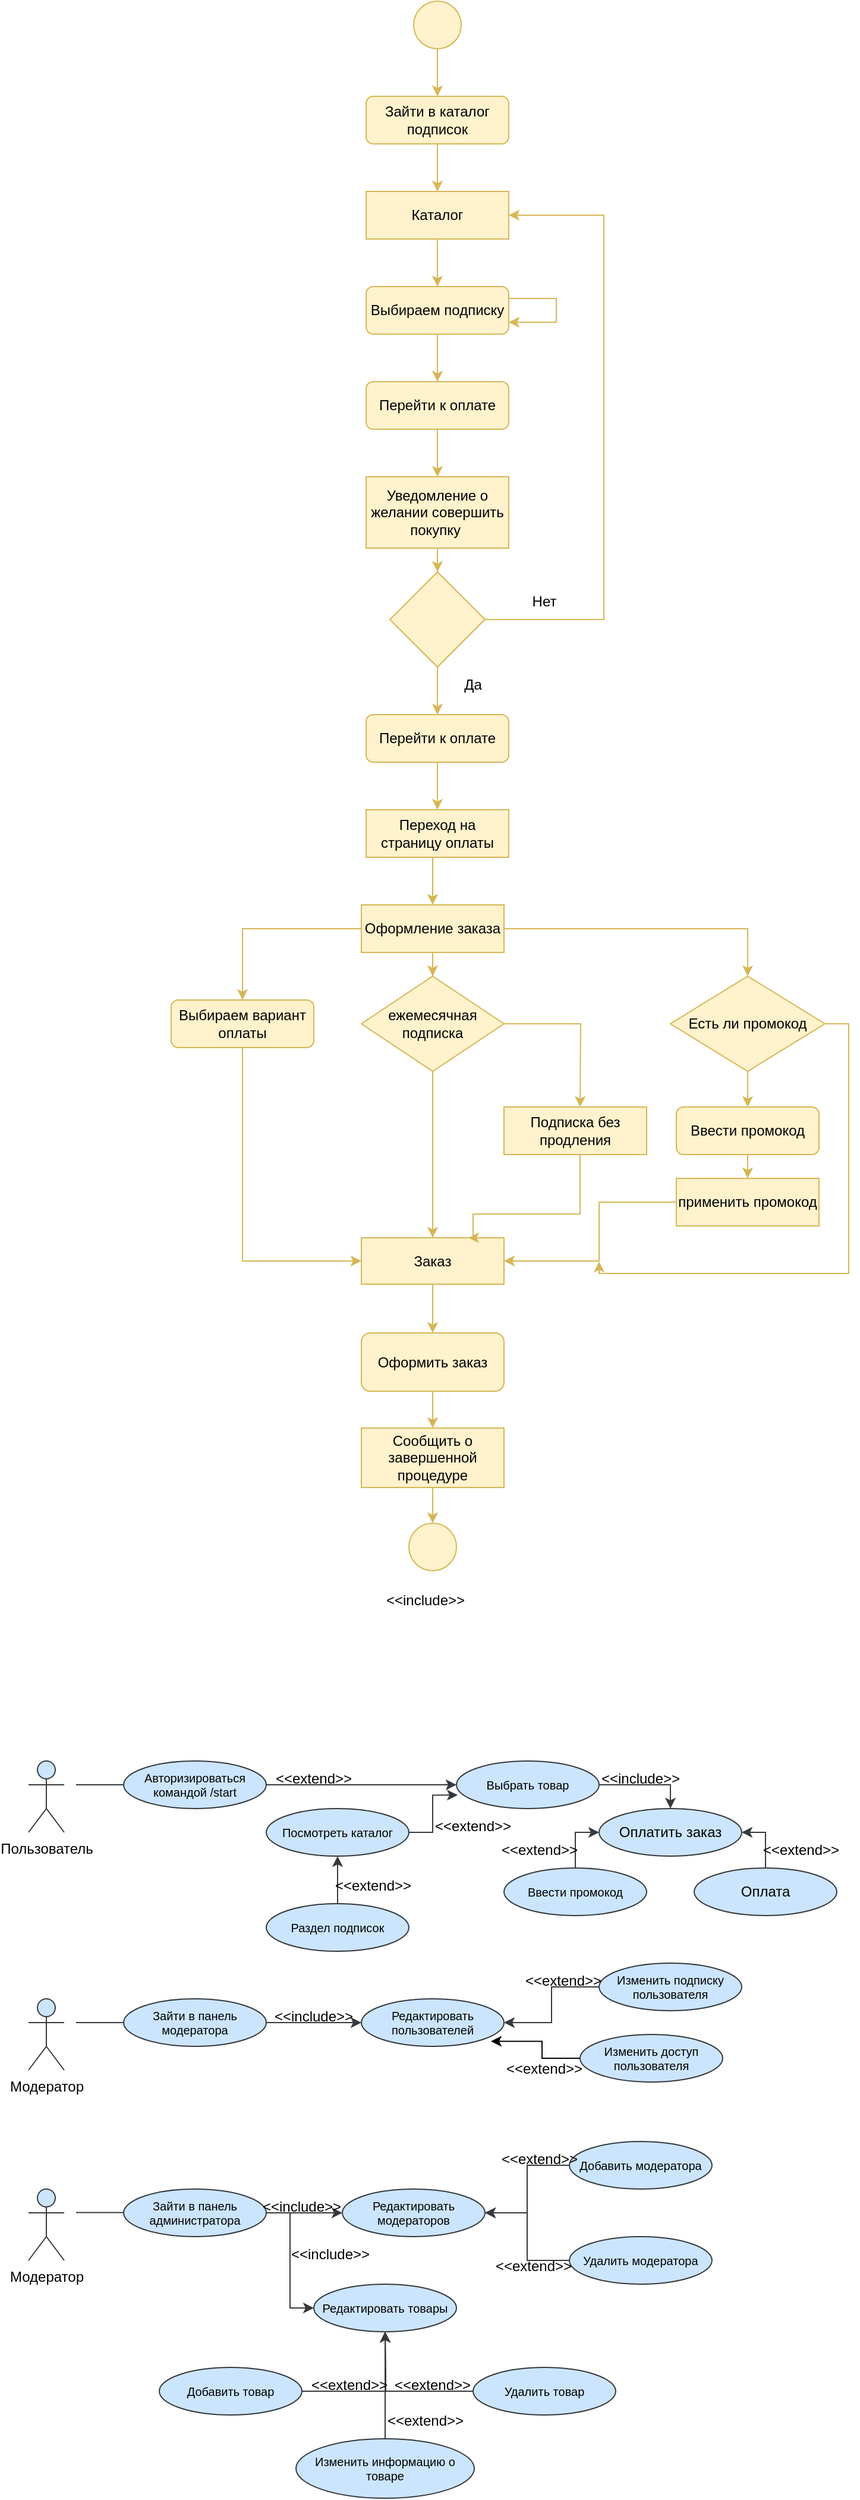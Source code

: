 <mxfile version="21.2.0" type="github">
  <diagram id="C5RBs43oDa-KdzZeNtuy" name="Page-1">
    <mxGraphModel dx="1311" dy="750" grid="1" gridSize="10" guides="1" tooltips="1" connect="1" arrows="1" fold="1" page="1" pageScale="1" pageWidth="827" pageHeight="1169" math="0" shadow="0">
      <root>
        <mxCell id="WIyWlLk6GJQsqaUBKTNV-0" />
        <mxCell id="WIyWlLk6GJQsqaUBKTNV-1" parent="WIyWlLk6GJQsqaUBKTNV-0" />
        <mxCell id="kF7ES35YBefr3OrdqdtW-0" value="" style="ellipse;whiteSpace=wrap;html=1;aspect=fixed;fillColor=#fff2cc;strokeColor=#d6b656;" vertex="1" parent="WIyWlLk6GJQsqaUBKTNV-1">
          <mxGeometry x="404" width="40" height="40" as="geometry" />
        </mxCell>
        <mxCell id="kF7ES35YBefr3OrdqdtW-1" value="" style="endArrow=classic;html=1;rounded=0;exitX=0.5;exitY=1;exitDx=0;exitDy=0;fillColor=#fff2cc;strokeColor=#d6b656;" edge="1" parent="WIyWlLk6GJQsqaUBKTNV-1" source="kF7ES35YBefr3OrdqdtW-0" target="kF7ES35YBefr3OrdqdtW-2">
          <mxGeometry width="50" height="50" relative="1" as="geometry">
            <mxPoint x="374" y="190" as="sourcePoint" />
            <mxPoint x="424" y="80" as="targetPoint" />
          </mxGeometry>
        </mxCell>
        <mxCell id="kF7ES35YBefr3OrdqdtW-5" style="edgeStyle=orthogonalEdgeStyle;rounded=0;orthogonalLoop=1;jettySize=auto;html=1;entryX=0.5;entryY=0;entryDx=0;entryDy=0;fillColor=#fff2cc;strokeColor=#d6b656;" edge="1" parent="WIyWlLk6GJQsqaUBKTNV-1" source="kF7ES35YBefr3OrdqdtW-2" target="kF7ES35YBefr3OrdqdtW-3">
          <mxGeometry relative="1" as="geometry" />
        </mxCell>
        <mxCell id="kF7ES35YBefr3OrdqdtW-2" value="Зайти в каталог подписок" style="rounded=1;whiteSpace=wrap;html=1;fillColor=#fff2cc;strokeColor=#d6b656;" vertex="1" parent="WIyWlLk6GJQsqaUBKTNV-1">
          <mxGeometry x="364" y="80" width="120" height="40" as="geometry" />
        </mxCell>
        <mxCell id="kF7ES35YBefr3OrdqdtW-3" value="Каталог" style="rounded=0;whiteSpace=wrap;html=1;fillColor=#fff2cc;strokeColor=#d6b656;" vertex="1" parent="WIyWlLk6GJQsqaUBKTNV-1">
          <mxGeometry x="364" y="160" width="120" height="40" as="geometry" />
        </mxCell>
        <mxCell id="kF7ES35YBefr3OrdqdtW-6" value="" style="endArrow=classic;html=1;rounded=0;exitX=0.5;exitY=1;exitDx=0;exitDy=0;fillColor=#fff2cc;strokeColor=#d6b656;" edge="1" parent="WIyWlLk6GJQsqaUBKTNV-1" source="kF7ES35YBefr3OrdqdtW-3">
          <mxGeometry width="50" height="50" relative="1" as="geometry">
            <mxPoint x="314" y="310" as="sourcePoint" />
            <mxPoint x="424" y="240" as="targetPoint" />
          </mxGeometry>
        </mxCell>
        <mxCell id="kF7ES35YBefr3OrdqdtW-7" value="Выбираем подписку" style="rounded=1;whiteSpace=wrap;html=1;fillColor=#fff2cc;strokeColor=#d6b656;" vertex="1" parent="WIyWlLk6GJQsqaUBKTNV-1">
          <mxGeometry x="364" y="240" width="120" height="40" as="geometry" />
        </mxCell>
        <mxCell id="kF7ES35YBefr3OrdqdtW-8" value="" style="endArrow=classic;html=1;rounded=0;exitX=1;exitY=0.25;exitDx=0;exitDy=0;entryX=1;entryY=0.75;entryDx=0;entryDy=0;fillColor=#fff2cc;strokeColor=#d6b656;" edge="1" parent="WIyWlLk6GJQsqaUBKTNV-1" source="kF7ES35YBefr3OrdqdtW-7" target="kF7ES35YBefr3OrdqdtW-7">
          <mxGeometry width="50" height="50" relative="1" as="geometry">
            <mxPoint x="314" y="310" as="sourcePoint" />
            <mxPoint x="364" y="260" as="targetPoint" />
            <Array as="points">
              <mxPoint x="524" y="250" />
              <mxPoint x="524" y="260" />
              <mxPoint x="524" y="270" />
            </Array>
          </mxGeometry>
        </mxCell>
        <mxCell id="kF7ES35YBefr3OrdqdtW-9" value="" style="endArrow=classic;html=1;rounded=0;exitX=0.5;exitY=1;exitDx=0;exitDy=0;fillColor=#fff2cc;strokeColor=#d6b656;" edge="1" parent="WIyWlLk6GJQsqaUBKTNV-1" source="kF7ES35YBefr3OrdqdtW-7">
          <mxGeometry width="50" height="50" relative="1" as="geometry">
            <mxPoint x="314" y="310" as="sourcePoint" />
            <mxPoint x="424" y="320" as="targetPoint" />
          </mxGeometry>
        </mxCell>
        <mxCell id="kF7ES35YBefr3OrdqdtW-12" style="edgeStyle=orthogonalEdgeStyle;rounded=0;orthogonalLoop=1;jettySize=auto;html=1;entryX=0.5;entryY=0;entryDx=0;entryDy=0;fillColor=#fff2cc;strokeColor=#d6b656;" edge="1" parent="WIyWlLk6GJQsqaUBKTNV-1" source="kF7ES35YBefr3OrdqdtW-10" target="kF7ES35YBefr3OrdqdtW-11">
          <mxGeometry relative="1" as="geometry" />
        </mxCell>
        <mxCell id="kF7ES35YBefr3OrdqdtW-10" value="Перейти к оплате" style="rounded=1;whiteSpace=wrap;html=1;fillColor=#fff2cc;strokeColor=#d6b656;" vertex="1" parent="WIyWlLk6GJQsqaUBKTNV-1">
          <mxGeometry x="364" y="320" width="120" height="40" as="geometry" />
        </mxCell>
        <mxCell id="kF7ES35YBefr3OrdqdtW-14" style="edgeStyle=orthogonalEdgeStyle;rounded=0;orthogonalLoop=1;jettySize=auto;html=1;entryX=0.5;entryY=0;entryDx=0;entryDy=0;fillColor=#fff2cc;strokeColor=#d6b656;" edge="1" parent="WIyWlLk6GJQsqaUBKTNV-1" source="kF7ES35YBefr3OrdqdtW-11" target="kF7ES35YBefr3OrdqdtW-13">
          <mxGeometry relative="1" as="geometry" />
        </mxCell>
        <mxCell id="kF7ES35YBefr3OrdqdtW-11" value="Уведомление о желании совершить покупку&amp;nbsp;" style="rounded=0;whiteSpace=wrap;html=1;fillColor=#fff2cc;strokeColor=#d6b656;" vertex="1" parent="WIyWlLk6GJQsqaUBKTNV-1">
          <mxGeometry x="364" y="400" width="120" height="60" as="geometry" />
        </mxCell>
        <mxCell id="kF7ES35YBefr3OrdqdtW-15" style="edgeStyle=orthogonalEdgeStyle;rounded=0;orthogonalLoop=1;jettySize=auto;html=1;entryX=1;entryY=0.5;entryDx=0;entryDy=0;fillColor=#fff2cc;strokeColor=#d6b656;" edge="1" parent="WIyWlLk6GJQsqaUBKTNV-1" source="kF7ES35YBefr3OrdqdtW-13" target="kF7ES35YBefr3OrdqdtW-3">
          <mxGeometry relative="1" as="geometry">
            <Array as="points">
              <mxPoint x="564" y="520" />
              <mxPoint x="564" y="180" />
            </Array>
          </mxGeometry>
        </mxCell>
        <mxCell id="kF7ES35YBefr3OrdqdtW-18" style="edgeStyle=orthogonalEdgeStyle;rounded=0;orthogonalLoop=1;jettySize=auto;html=1;entryX=0.5;entryY=0;entryDx=0;entryDy=0;fillColor=#fff2cc;strokeColor=#d6b656;" edge="1" parent="WIyWlLk6GJQsqaUBKTNV-1" source="kF7ES35YBefr3OrdqdtW-13" target="kF7ES35YBefr3OrdqdtW-17">
          <mxGeometry relative="1" as="geometry" />
        </mxCell>
        <mxCell id="kF7ES35YBefr3OrdqdtW-13" value="" style="rhombus;whiteSpace=wrap;html=1;fillColor=#fff2cc;strokeColor=#d6b656;" vertex="1" parent="WIyWlLk6GJQsqaUBKTNV-1">
          <mxGeometry x="384" y="480" width="80" height="80" as="geometry" />
        </mxCell>
        <mxCell id="kF7ES35YBefr3OrdqdtW-16" value="Нет" style="text;html=1;align=center;verticalAlign=middle;whiteSpace=wrap;rounded=0;" vertex="1" parent="WIyWlLk6GJQsqaUBKTNV-1">
          <mxGeometry x="484" y="490" width="60" height="30" as="geometry" />
        </mxCell>
        <mxCell id="kF7ES35YBefr3OrdqdtW-21" style="edgeStyle=orthogonalEdgeStyle;rounded=0;orthogonalLoop=1;jettySize=auto;html=1;entryX=0.5;entryY=0;entryDx=0;entryDy=0;fillColor=#fff2cc;strokeColor=#d6b656;" edge="1" parent="WIyWlLk6GJQsqaUBKTNV-1" source="kF7ES35YBefr3OrdqdtW-17" target="kF7ES35YBefr3OrdqdtW-20">
          <mxGeometry relative="1" as="geometry" />
        </mxCell>
        <mxCell id="kF7ES35YBefr3OrdqdtW-17" value="Перейти к оплате" style="rounded=1;whiteSpace=wrap;html=1;fillColor=#fff2cc;strokeColor=#d6b656;" vertex="1" parent="WIyWlLk6GJQsqaUBKTNV-1">
          <mxGeometry x="364" y="600" width="120" height="40" as="geometry" />
        </mxCell>
        <mxCell id="kF7ES35YBefr3OrdqdtW-19" value="Да" style="text;html=1;align=center;verticalAlign=middle;whiteSpace=wrap;rounded=0;" vertex="1" parent="WIyWlLk6GJQsqaUBKTNV-1">
          <mxGeometry x="424" y="560" width="60" height="30" as="geometry" />
        </mxCell>
        <mxCell id="kF7ES35YBefr3OrdqdtW-23" style="edgeStyle=orthogonalEdgeStyle;rounded=0;orthogonalLoop=1;jettySize=auto;html=1;entryX=0.5;entryY=0;entryDx=0;entryDy=0;fillColor=#fff2cc;strokeColor=#d6b656;" edge="1" parent="WIyWlLk6GJQsqaUBKTNV-1" source="kF7ES35YBefr3OrdqdtW-20" target="kF7ES35YBefr3OrdqdtW-22">
          <mxGeometry relative="1" as="geometry">
            <Array as="points">
              <mxPoint x="420" y="740" />
              <mxPoint x="420" y="740" />
            </Array>
          </mxGeometry>
        </mxCell>
        <mxCell id="kF7ES35YBefr3OrdqdtW-20" value="Переход на страницу оплаты" style="rounded=0;whiteSpace=wrap;html=1;fillColor=#fff2cc;strokeColor=#d6b656;" vertex="1" parent="WIyWlLk6GJQsqaUBKTNV-1">
          <mxGeometry x="364" y="680" width="120" height="40" as="geometry" />
        </mxCell>
        <mxCell id="kF7ES35YBefr3OrdqdtW-25" style="edgeStyle=orthogonalEdgeStyle;rounded=0;orthogonalLoop=1;jettySize=auto;html=1;entryX=0.5;entryY=0;entryDx=0;entryDy=0;fillColor=#fff2cc;strokeColor=#d6b656;" edge="1" parent="WIyWlLk6GJQsqaUBKTNV-1" source="kF7ES35YBefr3OrdqdtW-22" target="kF7ES35YBefr3OrdqdtW-24">
          <mxGeometry relative="1" as="geometry" />
        </mxCell>
        <mxCell id="kF7ES35YBefr3OrdqdtW-27" style="edgeStyle=orthogonalEdgeStyle;rounded=0;orthogonalLoop=1;jettySize=auto;html=1;entryX=0.5;entryY=0;entryDx=0;entryDy=0;fillColor=#fff2cc;strokeColor=#d6b656;" edge="1" parent="WIyWlLk6GJQsqaUBKTNV-1" source="kF7ES35YBefr3OrdqdtW-22" target="kF7ES35YBefr3OrdqdtW-26">
          <mxGeometry relative="1" as="geometry" />
        </mxCell>
        <mxCell id="kF7ES35YBefr3OrdqdtW-44" style="edgeStyle=orthogonalEdgeStyle;rounded=0;orthogonalLoop=1;jettySize=auto;html=1;entryX=0.5;entryY=0;entryDx=0;entryDy=0;fillColor=#fff2cc;strokeColor=#d6b656;" edge="1" parent="WIyWlLk6GJQsqaUBKTNV-1" source="kF7ES35YBefr3OrdqdtW-22" target="kF7ES35YBefr3OrdqdtW-42">
          <mxGeometry relative="1" as="geometry" />
        </mxCell>
        <mxCell id="kF7ES35YBefr3OrdqdtW-22" value="Оформление заказа" style="rounded=0;whiteSpace=wrap;html=1;fillColor=#fff2cc;strokeColor=#d6b656;" vertex="1" parent="WIyWlLk6GJQsqaUBKTNV-1">
          <mxGeometry x="360" y="760" width="120" height="40" as="geometry" />
        </mxCell>
        <mxCell id="kF7ES35YBefr3OrdqdtW-51" style="edgeStyle=orthogonalEdgeStyle;rounded=0;orthogonalLoop=1;jettySize=auto;html=1;entryX=0;entryY=0.5;entryDx=0;entryDy=0;fillColor=#fff2cc;strokeColor=#d6b656;" edge="1" parent="WIyWlLk6GJQsqaUBKTNV-1" source="kF7ES35YBefr3OrdqdtW-24" target="kF7ES35YBefr3OrdqdtW-30">
          <mxGeometry relative="1" as="geometry">
            <Array as="points">
              <mxPoint x="260" y="1060" />
            </Array>
          </mxGeometry>
        </mxCell>
        <mxCell id="kF7ES35YBefr3OrdqdtW-24" value="Выбираем вариант оплаты" style="rounded=1;whiteSpace=wrap;html=1;fillColor=#fff2cc;strokeColor=#d6b656;" vertex="1" parent="WIyWlLk6GJQsqaUBKTNV-1">
          <mxGeometry x="200" y="840" width="120" height="40" as="geometry" />
        </mxCell>
        <mxCell id="kF7ES35YBefr3OrdqdtW-31" style="edgeStyle=orthogonalEdgeStyle;rounded=0;orthogonalLoop=1;jettySize=auto;html=1;entryX=0.5;entryY=0;entryDx=0;entryDy=0;fillColor=#fff2cc;strokeColor=#d6b656;" edge="1" parent="WIyWlLk6GJQsqaUBKTNV-1" source="kF7ES35YBefr3OrdqdtW-26" target="kF7ES35YBefr3OrdqdtW-30">
          <mxGeometry relative="1" as="geometry" />
        </mxCell>
        <mxCell id="kF7ES35YBefr3OrdqdtW-36" style="edgeStyle=orthogonalEdgeStyle;rounded=0;orthogonalLoop=1;jettySize=auto;html=1;fillColor=#fff2cc;strokeColor=#d6b656;" edge="1" parent="WIyWlLk6GJQsqaUBKTNV-1" source="kF7ES35YBefr3OrdqdtW-26">
          <mxGeometry relative="1" as="geometry">
            <mxPoint x="544" y="930" as="targetPoint" />
          </mxGeometry>
        </mxCell>
        <mxCell id="kF7ES35YBefr3OrdqdtW-26" value="ежемесячная подписка" style="rhombus;whiteSpace=wrap;html=1;fillColor=#fff2cc;strokeColor=#d6b656;" vertex="1" parent="WIyWlLk6GJQsqaUBKTNV-1">
          <mxGeometry x="360" y="820" width="120" height="80" as="geometry" />
        </mxCell>
        <mxCell id="kF7ES35YBefr3OrdqdtW-60" style="edgeStyle=orthogonalEdgeStyle;rounded=0;orthogonalLoop=1;jettySize=auto;html=1;fillColor=#fff2cc;strokeColor=#d6b656;" edge="1" parent="WIyWlLk6GJQsqaUBKTNV-1" source="kF7ES35YBefr3OrdqdtW-30" target="kF7ES35YBefr3OrdqdtW-55">
          <mxGeometry relative="1" as="geometry" />
        </mxCell>
        <mxCell id="kF7ES35YBefr3OrdqdtW-30" value="Заказ" style="rounded=0;whiteSpace=wrap;html=1;fillColor=#fff2cc;strokeColor=#d6b656;" vertex="1" parent="WIyWlLk6GJQsqaUBKTNV-1">
          <mxGeometry x="360" y="1040" width="120" height="39" as="geometry" />
        </mxCell>
        <mxCell id="kF7ES35YBefr3OrdqdtW-40" style="edgeStyle=orthogonalEdgeStyle;rounded=0;orthogonalLoop=1;jettySize=auto;html=1;entryX=0.75;entryY=0;entryDx=0;entryDy=0;fillColor=#fff2cc;strokeColor=#d6b656;" edge="1" parent="WIyWlLk6GJQsqaUBKTNV-1" source="kF7ES35YBefr3OrdqdtW-32" target="kF7ES35YBefr3OrdqdtW-30">
          <mxGeometry relative="1" as="geometry">
            <Array as="points">
              <mxPoint x="544" y="1020" />
              <mxPoint x="454" y="1020" />
            </Array>
          </mxGeometry>
        </mxCell>
        <mxCell id="kF7ES35YBefr3OrdqdtW-32" value="Подписка без продления" style="rounded=0;whiteSpace=wrap;html=1;fillColor=#fff2cc;strokeColor=#d6b656;" vertex="1" parent="WIyWlLk6GJQsqaUBKTNV-1">
          <mxGeometry x="480" y="930" width="120" height="40" as="geometry" />
        </mxCell>
        <mxCell id="kF7ES35YBefr3OrdqdtW-47" style="edgeStyle=orthogonalEdgeStyle;rounded=0;orthogonalLoop=1;jettySize=auto;html=1;entryX=0.5;entryY=0;entryDx=0;entryDy=0;fillColor=#fff2cc;strokeColor=#d6b656;" edge="1" parent="WIyWlLk6GJQsqaUBKTNV-1" source="kF7ES35YBefr3OrdqdtW-42" target="kF7ES35YBefr3OrdqdtW-45">
          <mxGeometry relative="1" as="geometry" />
        </mxCell>
        <mxCell id="kF7ES35YBefr3OrdqdtW-50" style="edgeStyle=orthogonalEdgeStyle;rounded=0;orthogonalLoop=1;jettySize=auto;html=1;fillColor=#fff2cc;strokeColor=#d6b656;" edge="1" parent="WIyWlLk6GJQsqaUBKTNV-1" source="kF7ES35YBefr3OrdqdtW-42">
          <mxGeometry relative="1" as="geometry">
            <mxPoint x="560" y="1060" as="targetPoint" />
            <Array as="points">
              <mxPoint x="770" y="860" />
              <mxPoint x="770" y="1070" />
              <mxPoint x="560" y="1070" />
            </Array>
          </mxGeometry>
        </mxCell>
        <mxCell id="kF7ES35YBefr3OrdqdtW-42" value="Есть ли промокод" style="rhombus;whiteSpace=wrap;html=1;fillColor=#fff2cc;strokeColor=#d6b656;" vertex="1" parent="WIyWlLk6GJQsqaUBKTNV-1">
          <mxGeometry x="620" y="820" width="130" height="80" as="geometry" />
        </mxCell>
        <mxCell id="kF7ES35YBefr3OrdqdtW-48" style="edgeStyle=orthogonalEdgeStyle;rounded=0;orthogonalLoop=1;jettySize=auto;html=1;fillColor=#fff2cc;strokeColor=#d6b656;" edge="1" parent="WIyWlLk6GJQsqaUBKTNV-1" source="kF7ES35YBefr3OrdqdtW-45" target="kF7ES35YBefr3OrdqdtW-46">
          <mxGeometry relative="1" as="geometry" />
        </mxCell>
        <mxCell id="kF7ES35YBefr3OrdqdtW-45" value="Ввести промокод" style="rounded=1;whiteSpace=wrap;html=1;fillColor=#fff2cc;strokeColor=#d6b656;" vertex="1" parent="WIyWlLk6GJQsqaUBKTNV-1">
          <mxGeometry x="625" y="930" width="120" height="40" as="geometry" />
        </mxCell>
        <mxCell id="kF7ES35YBefr3OrdqdtW-49" style="edgeStyle=orthogonalEdgeStyle;rounded=0;orthogonalLoop=1;jettySize=auto;html=1;entryX=1;entryY=0.5;entryDx=0;entryDy=0;fillColor=#fff2cc;strokeColor=#d6b656;" edge="1" parent="WIyWlLk6GJQsqaUBKTNV-1" source="kF7ES35YBefr3OrdqdtW-46" target="kF7ES35YBefr3OrdqdtW-30">
          <mxGeometry relative="1" as="geometry">
            <Array as="points">
              <mxPoint x="560" y="1010" />
              <mxPoint x="560" y="1059" />
            </Array>
          </mxGeometry>
        </mxCell>
        <mxCell id="kF7ES35YBefr3OrdqdtW-46" value="применить промокод" style="rounded=0;whiteSpace=wrap;html=1;fillColor=#fff2cc;strokeColor=#d6b656;" vertex="1" parent="WIyWlLk6GJQsqaUBKTNV-1">
          <mxGeometry x="625" y="990" width="120" height="40" as="geometry" />
        </mxCell>
        <mxCell id="kF7ES35YBefr3OrdqdtW-59" style="edgeStyle=orthogonalEdgeStyle;rounded=0;orthogonalLoop=1;jettySize=auto;html=1;entryX=0.5;entryY=0;entryDx=0;entryDy=0;fillColor=#fff2cc;strokeColor=#d6b656;" edge="1" parent="WIyWlLk6GJQsqaUBKTNV-1" source="kF7ES35YBefr3OrdqdtW-55" target="kF7ES35YBefr3OrdqdtW-57">
          <mxGeometry relative="1" as="geometry" />
        </mxCell>
        <mxCell id="kF7ES35YBefr3OrdqdtW-55" value="Оформить заказ" style="rounded=1;whiteSpace=wrap;html=1;fillColor=#fff2cc;strokeColor=#d6b656;" vertex="1" parent="WIyWlLk6GJQsqaUBKTNV-1">
          <mxGeometry x="360" y="1120" width="120" height="49" as="geometry" />
        </mxCell>
        <mxCell id="kF7ES35YBefr3OrdqdtW-62" style="edgeStyle=orthogonalEdgeStyle;rounded=0;orthogonalLoop=1;jettySize=auto;html=1;entryX=0.5;entryY=0;entryDx=0;entryDy=0;fillColor=#fff2cc;strokeColor=#d6b656;" edge="1" parent="WIyWlLk6GJQsqaUBKTNV-1" source="kF7ES35YBefr3OrdqdtW-57" target="kF7ES35YBefr3OrdqdtW-61">
          <mxGeometry relative="1" as="geometry" />
        </mxCell>
        <mxCell id="kF7ES35YBefr3OrdqdtW-57" value="Сообщить о завершенной процедуре" style="rounded=0;whiteSpace=wrap;html=1;fillColor=#fff2cc;strokeColor=#d6b656;" vertex="1" parent="WIyWlLk6GJQsqaUBKTNV-1">
          <mxGeometry x="360" y="1200" width="120" height="50" as="geometry" />
        </mxCell>
        <mxCell id="kF7ES35YBefr3OrdqdtW-61" value="" style="ellipse;whiteSpace=wrap;html=1;aspect=fixed;fillColor=#fff2cc;strokeColor=#d6b656;" vertex="1" parent="WIyWlLk6GJQsqaUBKTNV-1">
          <mxGeometry x="400" y="1280" width="40" height="40" as="geometry" />
        </mxCell>
        <mxCell id="kF7ES35YBefr3OrdqdtW-65" value="Пользователь" style="shape=umlActor;verticalLabelPosition=bottom;verticalAlign=top;html=1;outlineConnect=0;fillColor=#cce5ff;strokeColor=#36393d;" vertex="1" parent="WIyWlLk6GJQsqaUBKTNV-1">
          <mxGeometry x="80" y="1480" width="30" height="60" as="geometry" />
        </mxCell>
        <mxCell id="kF7ES35YBefr3OrdqdtW-79" style="edgeStyle=orthogonalEdgeStyle;rounded=0;orthogonalLoop=1;jettySize=auto;html=1;entryX=0;entryY=0.5;entryDx=0;entryDy=0;fillColor=#cce5ff;strokeColor=#36393d;" edge="1" parent="WIyWlLk6GJQsqaUBKTNV-1" source="kF7ES35YBefr3OrdqdtW-68" target="kF7ES35YBefr3OrdqdtW-71">
          <mxGeometry relative="1" as="geometry" />
        </mxCell>
        <mxCell id="kF7ES35YBefr3OrdqdtW-68" value="Авторизироваться командой /start" style="ellipse;whiteSpace=wrap;html=1;fontSize=10;fillColor=#cce5ff;strokeColor=#36393d;" vertex="1" parent="WIyWlLk6GJQsqaUBKTNV-1">
          <mxGeometry x="160" y="1480" width="120" height="40" as="geometry" />
        </mxCell>
        <mxCell id="kF7ES35YBefr3OrdqdtW-80" style="edgeStyle=orthogonalEdgeStyle;rounded=0;orthogonalLoop=1;jettySize=auto;html=1;entryX=0.009;entryY=0.717;entryDx=0;entryDy=0;entryPerimeter=0;fillColor=#cce5ff;strokeColor=#36393d;" edge="1" parent="WIyWlLk6GJQsqaUBKTNV-1" source="kF7ES35YBefr3OrdqdtW-69" target="kF7ES35YBefr3OrdqdtW-71">
          <mxGeometry relative="1" as="geometry" />
        </mxCell>
        <mxCell id="kF7ES35YBefr3OrdqdtW-69" value="Посмотреть каталог" style="ellipse;whiteSpace=wrap;html=1;fontSize=10;fillColor=#cce5ff;strokeColor=#36393d;" vertex="1" parent="WIyWlLk6GJQsqaUBKTNV-1">
          <mxGeometry x="280" y="1520" width="120" height="40" as="geometry" />
        </mxCell>
        <mxCell id="kF7ES35YBefr3OrdqdtW-70" value="" style="endArrow=none;html=1;rounded=0;exitX=0;exitY=0.5;exitDx=0;exitDy=0;fillColor=#cce5ff;strokeColor=#36393d;" edge="1" parent="WIyWlLk6GJQsqaUBKTNV-1" source="kF7ES35YBefr3OrdqdtW-68">
          <mxGeometry width="50" height="50" relative="1" as="geometry">
            <mxPoint x="380" y="1540" as="sourcePoint" />
            <mxPoint x="120" y="1500" as="targetPoint" />
          </mxGeometry>
        </mxCell>
        <mxCell id="kF7ES35YBefr3OrdqdtW-75" style="edgeStyle=orthogonalEdgeStyle;rounded=0;orthogonalLoop=1;jettySize=auto;html=1;entryX=0.5;entryY=0;entryDx=0;entryDy=0;fillColor=#cce5ff;strokeColor=#36393d;" edge="1" parent="WIyWlLk6GJQsqaUBKTNV-1" source="kF7ES35YBefr3OrdqdtW-71" target="kF7ES35YBefr3OrdqdtW-72">
          <mxGeometry relative="1" as="geometry">
            <mxPoint x="620" y="1510" as="targetPoint" />
            <Array as="points">
              <mxPoint x="620" y="1500" />
            </Array>
          </mxGeometry>
        </mxCell>
        <mxCell id="kF7ES35YBefr3OrdqdtW-71" value="Выбрать товар" style="ellipse;whiteSpace=wrap;html=1;fontSize=10;fillColor=#cce5ff;strokeColor=#36393d;" vertex="1" parent="WIyWlLk6GJQsqaUBKTNV-1">
          <mxGeometry x="440" y="1480" width="120" height="40" as="geometry" />
        </mxCell>
        <mxCell id="kF7ES35YBefr3OrdqdtW-72" value="Оплатить заказ" style="ellipse;whiteSpace=wrap;html=1;fillColor=#cce5ff;strokeColor=#36393d;" vertex="1" parent="WIyWlLk6GJQsqaUBKTNV-1">
          <mxGeometry x="560" y="1520" width="120" height="40" as="geometry" />
        </mxCell>
        <mxCell id="kF7ES35YBefr3OrdqdtW-74" style="edgeStyle=orthogonalEdgeStyle;rounded=0;orthogonalLoop=1;jettySize=auto;html=1;entryX=0;entryY=0.5;entryDx=0;entryDy=0;fillColor=#cce5ff;strokeColor=#36393d;" edge="1" parent="WIyWlLk6GJQsqaUBKTNV-1" source="kF7ES35YBefr3OrdqdtW-73" target="kF7ES35YBefr3OrdqdtW-72">
          <mxGeometry relative="1" as="geometry">
            <mxPoint x="540" y="1540" as="targetPoint" />
          </mxGeometry>
        </mxCell>
        <mxCell id="kF7ES35YBefr3OrdqdtW-73" value="Ввести промокод" style="ellipse;whiteSpace=wrap;html=1;fontSize=10;fillColor=#cce5ff;strokeColor=#36393d;" vertex="1" parent="WIyWlLk6GJQsqaUBKTNV-1">
          <mxGeometry x="480" y="1570" width="120" height="40" as="geometry" />
        </mxCell>
        <mxCell id="kF7ES35YBefr3OrdqdtW-78" style="edgeStyle=orthogonalEdgeStyle;rounded=0;orthogonalLoop=1;jettySize=auto;html=1;entryX=1;entryY=0.5;entryDx=0;entryDy=0;fillColor=#cce5ff;strokeColor=#36393d;" edge="1" parent="WIyWlLk6GJQsqaUBKTNV-1" source="kF7ES35YBefr3OrdqdtW-77" target="kF7ES35YBefr3OrdqdtW-72">
          <mxGeometry relative="1" as="geometry" />
        </mxCell>
        <mxCell id="kF7ES35YBefr3OrdqdtW-77" value="Оплата" style="ellipse;whiteSpace=wrap;html=1;fillColor=#cce5ff;strokeColor=#36393d;" vertex="1" parent="WIyWlLk6GJQsqaUBKTNV-1">
          <mxGeometry x="640" y="1570" width="120" height="40" as="geometry" />
        </mxCell>
        <mxCell id="kF7ES35YBefr3OrdqdtW-83" style="edgeStyle=orthogonalEdgeStyle;rounded=0;orthogonalLoop=1;jettySize=auto;html=1;entryX=0.5;entryY=1;entryDx=0;entryDy=0;fillColor=#cce5ff;strokeColor=#36393d;" edge="1" parent="WIyWlLk6GJQsqaUBKTNV-1" source="kF7ES35YBefr3OrdqdtW-82" target="kF7ES35YBefr3OrdqdtW-69">
          <mxGeometry relative="1" as="geometry" />
        </mxCell>
        <mxCell id="kF7ES35YBefr3OrdqdtW-82" value="Раздел подписок" style="ellipse;whiteSpace=wrap;html=1;fontSize=10;fillColor=#cce5ff;strokeColor=#36393d;" vertex="1" parent="WIyWlLk6GJQsqaUBKTNV-1">
          <mxGeometry x="280" y="1600" width="120" height="40" as="geometry" />
        </mxCell>
        <mxCell id="kF7ES35YBefr3OrdqdtW-84" value="Модератор" style="shape=umlActor;verticalLabelPosition=bottom;verticalAlign=top;html=1;outlineConnect=0;fillColor=#cce5ff;strokeColor=#36393d;" vertex="1" parent="WIyWlLk6GJQsqaUBKTNV-1">
          <mxGeometry x="80" y="1680" width="30" height="60" as="geometry" />
        </mxCell>
        <mxCell id="kF7ES35YBefr3OrdqdtW-92" style="edgeStyle=orthogonalEdgeStyle;rounded=0;orthogonalLoop=1;jettySize=auto;html=1;entryX=0;entryY=0.5;entryDx=0;entryDy=0;fillColor=#cce5ff;strokeColor=#36393d;" edge="1" parent="WIyWlLk6GJQsqaUBKTNV-1" source="kF7ES35YBefr3OrdqdtW-87" target="kF7ES35YBefr3OrdqdtW-89">
          <mxGeometry relative="1" as="geometry" />
        </mxCell>
        <mxCell id="kF7ES35YBefr3OrdqdtW-87" value="Зайти в панель модератора" style="ellipse;whiteSpace=wrap;html=1;fontSize=10;fillColor=#cce5ff;strokeColor=#36393d;" vertex="1" parent="WIyWlLk6GJQsqaUBKTNV-1">
          <mxGeometry x="160" y="1680" width="120" height="40" as="geometry" />
        </mxCell>
        <mxCell id="kF7ES35YBefr3OrdqdtW-88" value="" style="endArrow=none;html=1;rounded=0;exitX=0;exitY=0.5;exitDx=0;exitDy=0;fillColor=#cce5ff;strokeColor=#36393d;" edge="1" parent="WIyWlLk6GJQsqaUBKTNV-1" source="kF7ES35YBefr3OrdqdtW-87">
          <mxGeometry width="50" height="50" relative="1" as="geometry">
            <mxPoint x="270" y="1660" as="sourcePoint" />
            <mxPoint x="120" y="1700" as="targetPoint" />
          </mxGeometry>
        </mxCell>
        <mxCell id="kF7ES35YBefr3OrdqdtW-89" value="Редактировать пользователей" style="ellipse;whiteSpace=wrap;html=1;fontSize=10;fillColor=#cce5ff;strokeColor=#36393d;" vertex="1" parent="WIyWlLk6GJQsqaUBKTNV-1">
          <mxGeometry x="360" y="1680" width="120" height="40" as="geometry" />
        </mxCell>
        <mxCell id="kF7ES35YBefr3OrdqdtW-95" style="edgeStyle=orthogonalEdgeStyle;rounded=0;orthogonalLoop=1;jettySize=auto;html=1;entryX=1;entryY=0.5;entryDx=0;entryDy=0;fillColor=#cce5ff;strokeColor=#36393d;" edge="1" parent="WIyWlLk6GJQsqaUBKTNV-1" source="kF7ES35YBefr3OrdqdtW-90" target="kF7ES35YBefr3OrdqdtW-89">
          <mxGeometry relative="1" as="geometry" />
        </mxCell>
        <mxCell id="kF7ES35YBefr3OrdqdtW-90" value="Изменить подписку пользователя" style="ellipse;whiteSpace=wrap;html=1;fontSize=10;fillColor=#cce5ff;strokeColor=#36393d;" vertex="1" parent="WIyWlLk6GJQsqaUBKTNV-1">
          <mxGeometry x="560" y="1650" width="120" height="40" as="geometry" />
        </mxCell>
        <mxCell id="kF7ES35YBefr3OrdqdtW-135" style="edgeStyle=orthogonalEdgeStyle;rounded=0;orthogonalLoop=1;jettySize=auto;html=1;entryX=0.908;entryY=0.893;entryDx=0;entryDy=0;entryPerimeter=0;" edge="1" parent="WIyWlLk6GJQsqaUBKTNV-1" source="kF7ES35YBefr3OrdqdtW-91" target="kF7ES35YBefr3OrdqdtW-89">
          <mxGeometry relative="1" as="geometry" />
        </mxCell>
        <mxCell id="kF7ES35YBefr3OrdqdtW-91" value="Изменить доступ пользователя" style="ellipse;whiteSpace=wrap;html=1;fontSize=10;fillColor=#cce5ff;strokeColor=#36393d;" vertex="1" parent="WIyWlLk6GJQsqaUBKTNV-1">
          <mxGeometry x="544" y="1710" width="120" height="40" as="geometry" />
        </mxCell>
        <mxCell id="kF7ES35YBefr3OrdqdtW-97" value="Модератор" style="shape=umlActor;verticalLabelPosition=bottom;verticalAlign=top;html=1;outlineConnect=0;fillColor=#cce5ff;strokeColor=#36393d;" vertex="1" parent="WIyWlLk6GJQsqaUBKTNV-1">
          <mxGeometry x="80" y="1840" width="30" height="60" as="geometry" />
        </mxCell>
        <mxCell id="kF7ES35YBefr3OrdqdtW-105" style="edgeStyle=orthogonalEdgeStyle;rounded=0;orthogonalLoop=1;jettySize=auto;html=1;entryX=0;entryY=0.5;entryDx=0;entryDy=0;fillColor=#cce5ff;strokeColor=#36393d;" edge="1" parent="WIyWlLk6GJQsqaUBKTNV-1" source="kF7ES35YBefr3OrdqdtW-98" target="kF7ES35YBefr3OrdqdtW-100">
          <mxGeometry relative="1" as="geometry" />
        </mxCell>
        <mxCell id="kF7ES35YBefr3OrdqdtW-114" style="edgeStyle=orthogonalEdgeStyle;rounded=0;orthogonalLoop=1;jettySize=auto;html=1;entryX=0;entryY=0.5;entryDx=0;entryDy=0;fillColor=#cce5ff;strokeColor=#36393d;" edge="1" parent="WIyWlLk6GJQsqaUBKTNV-1" source="kF7ES35YBefr3OrdqdtW-98" target="kF7ES35YBefr3OrdqdtW-107">
          <mxGeometry relative="1" as="geometry" />
        </mxCell>
        <mxCell id="kF7ES35YBefr3OrdqdtW-98" value="Зайти в панель администратора" style="ellipse;whiteSpace=wrap;html=1;fontSize=10;fillColor=#cce5ff;strokeColor=#36393d;" vertex="1" parent="WIyWlLk6GJQsqaUBKTNV-1">
          <mxGeometry x="160" y="1840" width="120" height="40" as="geometry" />
        </mxCell>
        <mxCell id="kF7ES35YBefr3OrdqdtW-100" value="Редактировать модераторов" style="ellipse;whiteSpace=wrap;html=1;fontSize=10;fillColor=#cce5ff;strokeColor=#36393d;" vertex="1" parent="WIyWlLk6GJQsqaUBKTNV-1">
          <mxGeometry x="344" y="1840" width="120" height="40" as="geometry" />
        </mxCell>
        <mxCell id="kF7ES35YBefr3OrdqdtW-104" style="edgeStyle=orthogonalEdgeStyle;rounded=0;orthogonalLoop=1;jettySize=auto;html=1;entryX=1;entryY=0.5;entryDx=0;entryDy=0;fillColor=#cce5ff;strokeColor=#36393d;" edge="1" parent="WIyWlLk6GJQsqaUBKTNV-1" source="kF7ES35YBefr3OrdqdtW-101" target="kF7ES35YBefr3OrdqdtW-100">
          <mxGeometry relative="1" as="geometry" />
        </mxCell>
        <mxCell id="kF7ES35YBefr3OrdqdtW-101" value="Добавить модератора" style="ellipse;whiteSpace=wrap;html=1;fontSize=10;fillColor=#cce5ff;strokeColor=#36393d;" vertex="1" parent="WIyWlLk6GJQsqaUBKTNV-1">
          <mxGeometry x="535" y="1800" width="120" height="40" as="geometry" />
        </mxCell>
        <mxCell id="kF7ES35YBefr3OrdqdtW-103" style="edgeStyle=orthogonalEdgeStyle;rounded=0;orthogonalLoop=1;jettySize=auto;html=1;entryX=1;entryY=0.5;entryDx=0;entryDy=0;fillColor=#cce5ff;strokeColor=#36393d;" edge="1" parent="WIyWlLk6GJQsqaUBKTNV-1" source="kF7ES35YBefr3OrdqdtW-102" target="kF7ES35YBefr3OrdqdtW-100">
          <mxGeometry relative="1" as="geometry" />
        </mxCell>
        <mxCell id="kF7ES35YBefr3OrdqdtW-102" value="Удалить модератора" style="ellipse;whiteSpace=wrap;html=1;fontSize=10;fillColor=#cce5ff;strokeColor=#36393d;" vertex="1" parent="WIyWlLk6GJQsqaUBKTNV-1">
          <mxGeometry x="535" y="1880" width="120" height="40" as="geometry" />
        </mxCell>
        <mxCell id="kF7ES35YBefr3OrdqdtW-106" value="" style="endArrow=none;html=1;rounded=0;exitX=0;exitY=0.5;exitDx=0;exitDy=0;fillColor=#cce5ff;strokeColor=#36393d;" edge="1" parent="WIyWlLk6GJQsqaUBKTNV-1">
          <mxGeometry width="50" height="50" relative="1" as="geometry">
            <mxPoint x="160" y="1859.72" as="sourcePoint" />
            <mxPoint x="120" y="1859.72" as="targetPoint" />
          </mxGeometry>
        </mxCell>
        <mxCell id="kF7ES35YBefr3OrdqdtW-107" value="Редактировать товары" style="ellipse;whiteSpace=wrap;html=1;fontSize=10;fillColor=#cce5ff;strokeColor=#36393d;" vertex="1" parent="WIyWlLk6GJQsqaUBKTNV-1">
          <mxGeometry x="320" y="1920" width="120" height="40" as="geometry" />
        </mxCell>
        <mxCell id="kF7ES35YBefr3OrdqdtW-113" style="edgeStyle=orthogonalEdgeStyle;rounded=0;orthogonalLoop=1;jettySize=auto;html=1;fillColor=#cce5ff;strokeColor=#36393d;" edge="1" parent="WIyWlLk6GJQsqaUBKTNV-1" source="kF7ES35YBefr3OrdqdtW-108">
          <mxGeometry relative="1" as="geometry">
            <mxPoint x="380" y="1960.0" as="targetPoint" />
          </mxGeometry>
        </mxCell>
        <mxCell id="kF7ES35YBefr3OrdqdtW-108" value="Добавить товар" style="ellipse;whiteSpace=wrap;html=1;fontSize=10;fillColor=#cce5ff;strokeColor=#36393d;" vertex="1" parent="WIyWlLk6GJQsqaUBKTNV-1">
          <mxGeometry x="190" y="1990" width="120" height="40" as="geometry" />
        </mxCell>
        <mxCell id="kF7ES35YBefr3OrdqdtW-112" style="edgeStyle=orthogonalEdgeStyle;rounded=0;orthogonalLoop=1;jettySize=auto;html=1;fillColor=#cce5ff;strokeColor=#36393d;" edge="1" parent="WIyWlLk6GJQsqaUBKTNV-1" source="kF7ES35YBefr3OrdqdtW-109">
          <mxGeometry relative="1" as="geometry">
            <mxPoint x="380" y="1960.0" as="targetPoint" />
          </mxGeometry>
        </mxCell>
        <mxCell id="kF7ES35YBefr3OrdqdtW-109" value="Удалить товар" style="ellipse;whiteSpace=wrap;html=1;fontSize=10;fillColor=#cce5ff;strokeColor=#36393d;" vertex="1" parent="WIyWlLk6GJQsqaUBKTNV-1">
          <mxGeometry x="454" y="1990" width="120" height="40" as="geometry" />
        </mxCell>
        <mxCell id="kF7ES35YBefr3OrdqdtW-111" style="edgeStyle=orthogonalEdgeStyle;rounded=0;orthogonalLoop=1;jettySize=auto;html=1;entryX=0.5;entryY=1;entryDx=0;entryDy=0;fillColor=#cce5ff;strokeColor=#36393d;" edge="1" parent="WIyWlLk6GJQsqaUBKTNV-1" source="kF7ES35YBefr3OrdqdtW-110" target="kF7ES35YBefr3OrdqdtW-107">
          <mxGeometry relative="1" as="geometry" />
        </mxCell>
        <mxCell id="kF7ES35YBefr3OrdqdtW-110" value="Изменить информацию о товаре" style="ellipse;whiteSpace=wrap;html=1;fontSize=10;fillColor=#cce5ff;strokeColor=#36393d;" vertex="1" parent="WIyWlLk6GJQsqaUBKTNV-1">
          <mxGeometry x="305" y="2050" width="150" height="50" as="geometry" />
        </mxCell>
        <mxCell id="kF7ES35YBefr3OrdqdtW-117" value="&amp;lt;&amp;lt;extend&amp;gt;&amp;gt;" style="text;html=1;strokeColor=none;fillColor=none;align=center;verticalAlign=middle;whiteSpace=wrap;rounded=0;" vertex="1" parent="WIyWlLk6GJQsqaUBKTNV-1">
          <mxGeometry x="290" y="1480" width="60" height="30" as="geometry" />
        </mxCell>
        <mxCell id="kF7ES35YBefr3OrdqdtW-118" value="&amp;lt;&amp;lt;extend&amp;gt;&amp;gt;" style="text;html=1;strokeColor=none;fillColor=none;align=center;verticalAlign=middle;whiteSpace=wrap;rounded=0;" vertex="1" parent="WIyWlLk6GJQsqaUBKTNV-1">
          <mxGeometry x="424" y="1520" width="60" height="30" as="geometry" />
        </mxCell>
        <mxCell id="kF7ES35YBefr3OrdqdtW-120" value="&amp;lt;&amp;lt;extend&amp;gt;&amp;gt;" style="text;html=1;strokeColor=none;fillColor=none;align=center;verticalAlign=middle;whiteSpace=wrap;rounded=0;" vertex="1" parent="WIyWlLk6GJQsqaUBKTNV-1">
          <mxGeometry x="340" y="1570" width="60" height="30" as="geometry" />
        </mxCell>
        <mxCell id="kF7ES35YBefr3OrdqdtW-121" value="&amp;lt;&amp;lt;include&amp;gt;&amp;gt;" style="text;html=1;strokeColor=none;fillColor=none;align=center;verticalAlign=middle;whiteSpace=wrap;rounded=0;" vertex="1" parent="WIyWlLk6GJQsqaUBKTNV-1">
          <mxGeometry x="565" y="1480" width="60" height="30" as="geometry" />
        </mxCell>
        <mxCell id="kF7ES35YBefr3OrdqdtW-122" value="&amp;lt;&amp;lt;include&amp;gt;&amp;gt;" style="text;html=1;strokeColor=none;fillColor=none;align=center;verticalAlign=middle;whiteSpace=wrap;rounded=0;" vertex="1" parent="WIyWlLk6GJQsqaUBKTNV-1">
          <mxGeometry x="384" y="1330" width="60" height="30" as="geometry" />
        </mxCell>
        <mxCell id="kF7ES35YBefr3OrdqdtW-123" value="&amp;lt;&amp;lt;extend&amp;gt;&amp;gt;" style="text;html=1;strokeColor=none;fillColor=none;align=center;verticalAlign=middle;whiteSpace=wrap;rounded=0;" vertex="1" parent="WIyWlLk6GJQsqaUBKTNV-1">
          <mxGeometry x="700" y="1540" width="60" height="30" as="geometry" />
        </mxCell>
        <mxCell id="kF7ES35YBefr3OrdqdtW-124" value="&amp;lt;&amp;lt;extend&amp;gt;&amp;gt;" style="text;html=1;strokeColor=none;fillColor=none;align=center;verticalAlign=middle;whiteSpace=wrap;rounded=0;" vertex="1" parent="WIyWlLk6GJQsqaUBKTNV-1">
          <mxGeometry x="480" y="1540" width="60" height="30" as="geometry" />
        </mxCell>
        <mxCell id="kF7ES35YBefr3OrdqdtW-125" value="&amp;lt;&amp;lt;extend&amp;gt;&amp;gt;" style="text;html=1;strokeColor=none;fillColor=none;align=center;verticalAlign=middle;whiteSpace=wrap;rounded=0;" vertex="1" parent="WIyWlLk6GJQsqaUBKTNV-1">
          <mxGeometry x="390" y="1990" width="60" height="30" as="geometry" />
        </mxCell>
        <mxCell id="kF7ES35YBefr3OrdqdtW-126" value="&amp;lt;&amp;lt;extend&amp;gt;&amp;gt;" style="text;html=1;strokeColor=none;fillColor=none;align=center;verticalAlign=middle;whiteSpace=wrap;rounded=0;" vertex="1" parent="WIyWlLk6GJQsqaUBKTNV-1">
          <mxGeometry x="384" y="2020" width="60" height="30" as="geometry" />
        </mxCell>
        <mxCell id="kF7ES35YBefr3OrdqdtW-127" value="&amp;lt;&amp;lt;extend&amp;gt;&amp;gt;" style="text;html=1;strokeColor=none;fillColor=none;align=center;verticalAlign=middle;whiteSpace=wrap;rounded=0;" vertex="1" parent="WIyWlLk6GJQsqaUBKTNV-1">
          <mxGeometry x="320" y="1990" width="60" height="30" as="geometry" />
        </mxCell>
        <mxCell id="kF7ES35YBefr3OrdqdtW-129" value="&amp;lt;&amp;lt;include&amp;gt;&amp;gt;" style="text;html=1;strokeColor=none;fillColor=none;align=center;verticalAlign=middle;whiteSpace=wrap;rounded=0;" vertex="1" parent="WIyWlLk6GJQsqaUBKTNV-1">
          <mxGeometry x="280" y="1840" width="60" height="30" as="geometry" />
        </mxCell>
        <mxCell id="kF7ES35YBefr3OrdqdtW-130" value="&amp;lt;&amp;lt;extend&amp;gt;&amp;gt;" style="text;html=1;strokeColor=none;fillColor=none;align=center;verticalAlign=middle;whiteSpace=wrap;rounded=0;" vertex="1" parent="WIyWlLk6GJQsqaUBKTNV-1">
          <mxGeometry x="475" y="1890" width="60" height="30" as="geometry" />
        </mxCell>
        <mxCell id="kF7ES35YBefr3OrdqdtW-131" value="&amp;lt;&amp;lt;extend&amp;gt;&amp;gt;" style="text;html=1;strokeColor=none;fillColor=none;align=center;verticalAlign=middle;whiteSpace=wrap;rounded=0;" vertex="1" parent="WIyWlLk6GJQsqaUBKTNV-1">
          <mxGeometry x="480" y="1800" width="60" height="30" as="geometry" />
        </mxCell>
        <mxCell id="kF7ES35YBefr3OrdqdtW-132" value="&amp;lt;&amp;lt;include&amp;gt;&amp;gt;" style="text;html=1;strokeColor=none;fillColor=none;align=center;verticalAlign=middle;whiteSpace=wrap;rounded=0;" vertex="1" parent="WIyWlLk6GJQsqaUBKTNV-1">
          <mxGeometry x="304" y="1880" width="60" height="30" as="geometry" />
        </mxCell>
        <mxCell id="kF7ES35YBefr3OrdqdtW-133" value="&amp;lt;&amp;lt;include&amp;gt;&amp;gt;" style="text;html=1;strokeColor=none;fillColor=none;align=center;verticalAlign=middle;whiteSpace=wrap;rounded=0;" vertex="1" parent="WIyWlLk6GJQsqaUBKTNV-1">
          <mxGeometry x="290" y="1680" width="60" height="30" as="geometry" />
        </mxCell>
        <mxCell id="kF7ES35YBefr3OrdqdtW-136" value="&amp;lt;&amp;lt;extend&amp;gt;&amp;gt;" style="text;html=1;strokeColor=none;fillColor=none;align=center;verticalAlign=middle;whiteSpace=wrap;rounded=0;" vertex="1" parent="WIyWlLk6GJQsqaUBKTNV-1">
          <mxGeometry x="500" y="1650" width="60" height="30" as="geometry" />
        </mxCell>
        <mxCell id="kF7ES35YBefr3OrdqdtW-137" value="&amp;lt;&amp;lt;extend&amp;gt;&amp;gt;" style="text;html=1;strokeColor=none;fillColor=none;align=center;verticalAlign=middle;whiteSpace=wrap;rounded=0;" vertex="1" parent="WIyWlLk6GJQsqaUBKTNV-1">
          <mxGeometry x="484" y="1723.5" width="60" height="30" as="geometry" />
        </mxCell>
      </root>
    </mxGraphModel>
  </diagram>
</mxfile>
